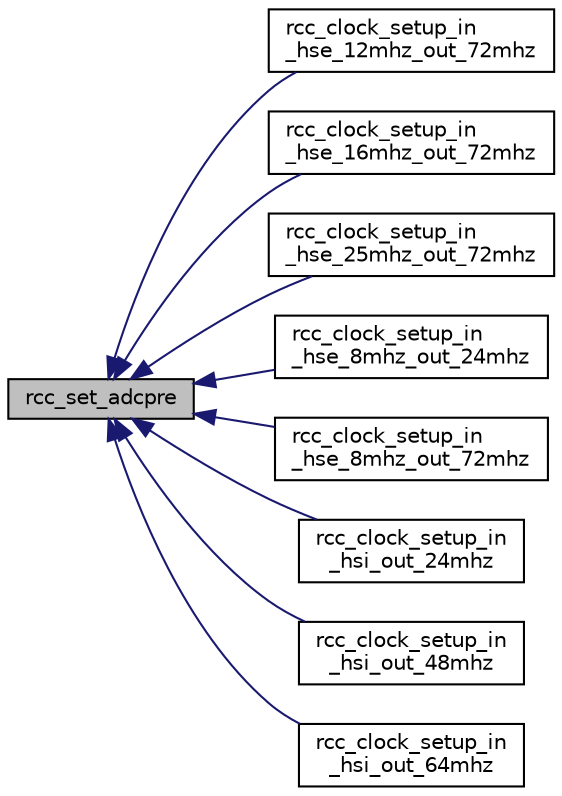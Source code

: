 digraph "rcc_set_adcpre"
{
  edge [fontname="Helvetica",fontsize="10",labelfontname="Helvetica",labelfontsize="10"];
  node [fontname="Helvetica",fontsize="10",shape=record];
  rankdir="LR";
  Node1 [label="rcc_set_adcpre",height=0.2,width=0.4,color="black", fillcolor="grey75", style="filled", fontcolor="black"];
  Node1 -> Node2 [dir="back",color="midnightblue",fontsize="10",style="solid",fontname="Helvetica"];
  Node2 [label="rcc_clock_setup_in\l_hse_12mhz_out_72mhz",height=0.2,width=0.4,color="black", fillcolor="white", style="filled",URL="$group__STM32F1xx-rcc-file.html#gae6012c8bf33f8cfa406a37ef88e9a47b",tooltip="RCC Set System Clock PLL at 24MHz from HSE at 12MHz. "];
  Node1 -> Node3 [dir="back",color="midnightblue",fontsize="10",style="solid",fontname="Helvetica"];
  Node3 [label="rcc_clock_setup_in\l_hse_16mhz_out_72mhz",height=0.2,width=0.4,color="black", fillcolor="white", style="filled",URL="$group__STM32F1xx-rcc-file.html#gaec148e144431957a5a0dff4d3ce581b1",tooltip="RCC Set System Clock PLL at 24MHz from HSE at 16MHz. "];
  Node1 -> Node4 [dir="back",color="midnightblue",fontsize="10",style="solid",fontname="Helvetica"];
  Node4 [label="rcc_clock_setup_in\l_hse_25mhz_out_72mhz",height=0.2,width=0.4,color="black", fillcolor="white", style="filled",URL="$group__STM32F1xx-rcc-file.html#gae61f5759a5cbcd628e873e951ade7f1b",tooltip="RCC Set System Clock PLL at 72MHz from HSE at 25MHz. "];
  Node1 -> Node5 [dir="back",color="midnightblue",fontsize="10",style="solid",fontname="Helvetica"];
  Node5 [label="rcc_clock_setup_in\l_hse_8mhz_out_24mhz",height=0.2,width=0.4,color="black", fillcolor="white", style="filled",URL="$group__STM32F1xx-rcc-file.html#ga2a1d0a3e6272c2268ed5b560fb37262c",tooltip="RCC Set System Clock PLL at 24MHz from HSE at 8MHz. "];
  Node1 -> Node6 [dir="back",color="midnightblue",fontsize="10",style="solid",fontname="Helvetica"];
  Node6 [label="rcc_clock_setup_in\l_hse_8mhz_out_72mhz",height=0.2,width=0.4,color="black", fillcolor="white", style="filled",URL="$group__STM32F1xx-rcc-file.html#ga7de5e411afdd8f22d01d91613acfc844",tooltip="RCC Set System Clock PLL at 72MHz from HSE at 8MHz. "];
  Node1 -> Node7 [dir="back",color="midnightblue",fontsize="10",style="solid",fontname="Helvetica"];
  Node7 [label="rcc_clock_setup_in\l_hsi_out_24mhz",height=0.2,width=0.4,color="black", fillcolor="white", style="filled",URL="$group__STM32F1xx-rcc-file.html#ga63c14a3f3ed2799c6ad21564f97d0e99",tooltip="RCC Set System Clock PLL at 24MHz from HSI. "];
  Node1 -> Node8 [dir="back",color="midnightblue",fontsize="10",style="solid",fontname="Helvetica"];
  Node8 [label="rcc_clock_setup_in\l_hsi_out_48mhz",height=0.2,width=0.4,color="black", fillcolor="white", style="filled",URL="$group__STM32F1xx-rcc-file.html#gadd6354a9a1404b23b5baa00b51b03cc2",tooltip="RCC Set System Clock PLL at 48MHz from HSI. "];
  Node1 -> Node9 [dir="back",color="midnightblue",fontsize="10",style="solid",fontname="Helvetica"];
  Node9 [label="rcc_clock_setup_in\l_hsi_out_64mhz",height=0.2,width=0.4,color="black", fillcolor="white", style="filled",URL="$group__STM32F1xx-rcc-file.html#gae75d09f5953c113b10c266937e0d36a7",tooltip="RCC Set System Clock PLL at 64MHz from HSI. "];
}
